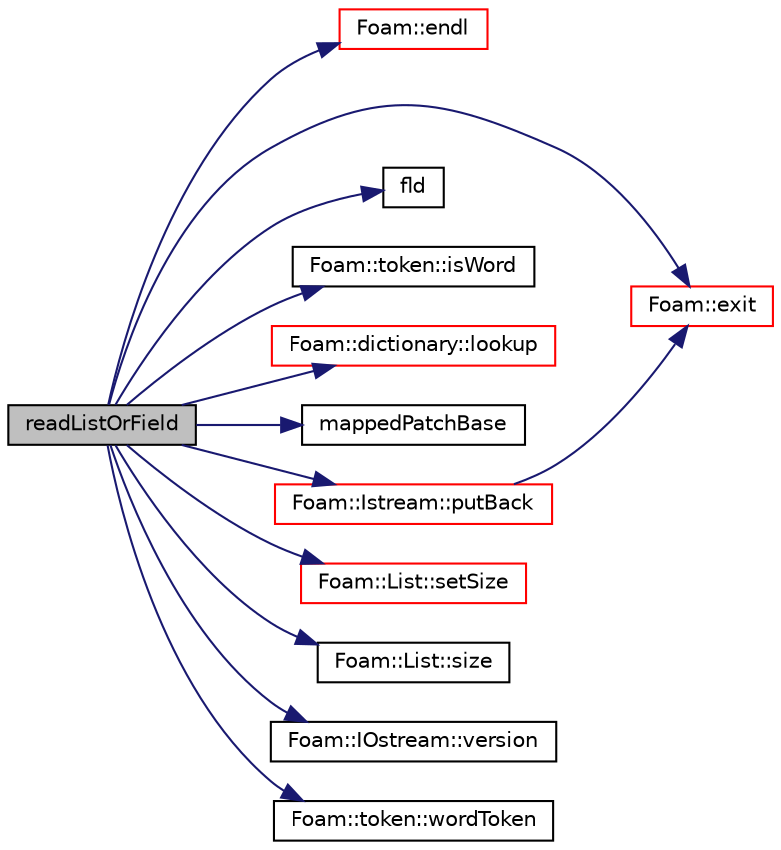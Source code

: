 digraph "readListOrField"
{
  bgcolor="transparent";
  edge [fontname="Helvetica",fontsize="10",labelfontname="Helvetica",labelfontsize="10"];
  node [fontname="Helvetica",fontsize="10",shape=record];
  rankdir="LR";
  Node1 [label="readListOrField",height=0.2,width=0.4,color="black", fillcolor="grey75", style="filled", fontcolor="black"];
  Node1 -> Node2 [color="midnightblue",fontsize="10",style="solid",fontname="Helvetica"];
  Node2 [label="Foam::endl",height=0.2,width=0.4,color="red",URL="$a10733.html#a2db8fe02a0d3909e9351bb4275b23ce4",tooltip="Add newline and flush stream. "];
  Node1 -> Node3 [color="midnightblue",fontsize="10",style="solid",fontname="Helvetica"];
  Node3 [label="Foam::exit",height=0.2,width=0.4,color="red",URL="$a10733.html#a06ca7250d8e89caf05243ec094843642"];
  Node1 -> Node4 [color="midnightblue",fontsize="10",style="solid",fontname="Helvetica"];
  Node4 [label="fld",height=0.2,width=0.4,color="black",URL="$a04279.html#ad4512456f4da706b47fd304150561080"];
  Node1 -> Node5 [color="midnightblue",fontsize="10",style="solid",fontname="Helvetica"];
  Node5 [label="Foam::token::isWord",height=0.2,width=0.4,color="black",URL="$a02623.html#aff8351bf74c7880f1403c24dec1f82cd"];
  Node1 -> Node6 [color="midnightblue",fontsize="10",style="solid",fontname="Helvetica"];
  Node6 [label="Foam::dictionary::lookup",height=0.2,width=0.4,color="red",URL="$a00523.html#a8baab402d653d6e789f67c57e23a5b59",tooltip="Find and return an entry data stream. "];
  Node1 -> Node7 [color="midnightblue",fontsize="10",style="solid",fontname="Helvetica"];
  Node7 [label="mappedPatchBase",height=0.2,width=0.4,color="black",URL="$a01421.html#a8fdc6791ed0f6f94533ac247a4d13235",tooltip="Construct from patch. "];
  Node1 -> Node8 [color="midnightblue",fontsize="10",style="solid",fontname="Helvetica"];
  Node8 [label="Foam::Istream::putBack",height=0.2,width=0.4,color="red",URL="$a01199.html#af22e503b062298eef54e360dfc06d0b4",tooltip="Put back token. "];
  Node8 -> Node3 [color="midnightblue",fontsize="10",style="solid",fontname="Helvetica"];
  Node1 -> Node9 [color="midnightblue",fontsize="10",style="solid",fontname="Helvetica"];
  Node9 [label="Foam::List::setSize",height=0.2,width=0.4,color="red",URL="$a01364.html#aedb985ffeaf1bdbfeccc2a8730405703",tooltip="Reset size of List. "];
  Node1 -> Node10 [color="midnightblue",fontsize="10",style="solid",fontname="Helvetica"];
  Node10 [label="Foam::List::size",height=0.2,width=0.4,color="black",URL="$a01364.html#a8a5f6fa29bd4b500caf186f60245b384",tooltip="Override size to be inconsistent with allocated storage. "];
  Node1 -> Node11 [color="midnightblue",fontsize="10",style="solid",fontname="Helvetica"];
  Node11 [label="Foam::IOstream::version",height=0.2,width=0.4,color="black",URL="$a01185.html#ac12266e2067a7baeb13af68a5e643edd",tooltip="Return the stream version. "];
  Node1 -> Node12 [color="midnightblue",fontsize="10",style="solid",fontname="Helvetica"];
  Node12 [label="Foam::token::wordToken",height=0.2,width=0.4,color="black",URL="$a02623.html#aac98185f2d0784f92f271b8fea4e71ad"];
}

